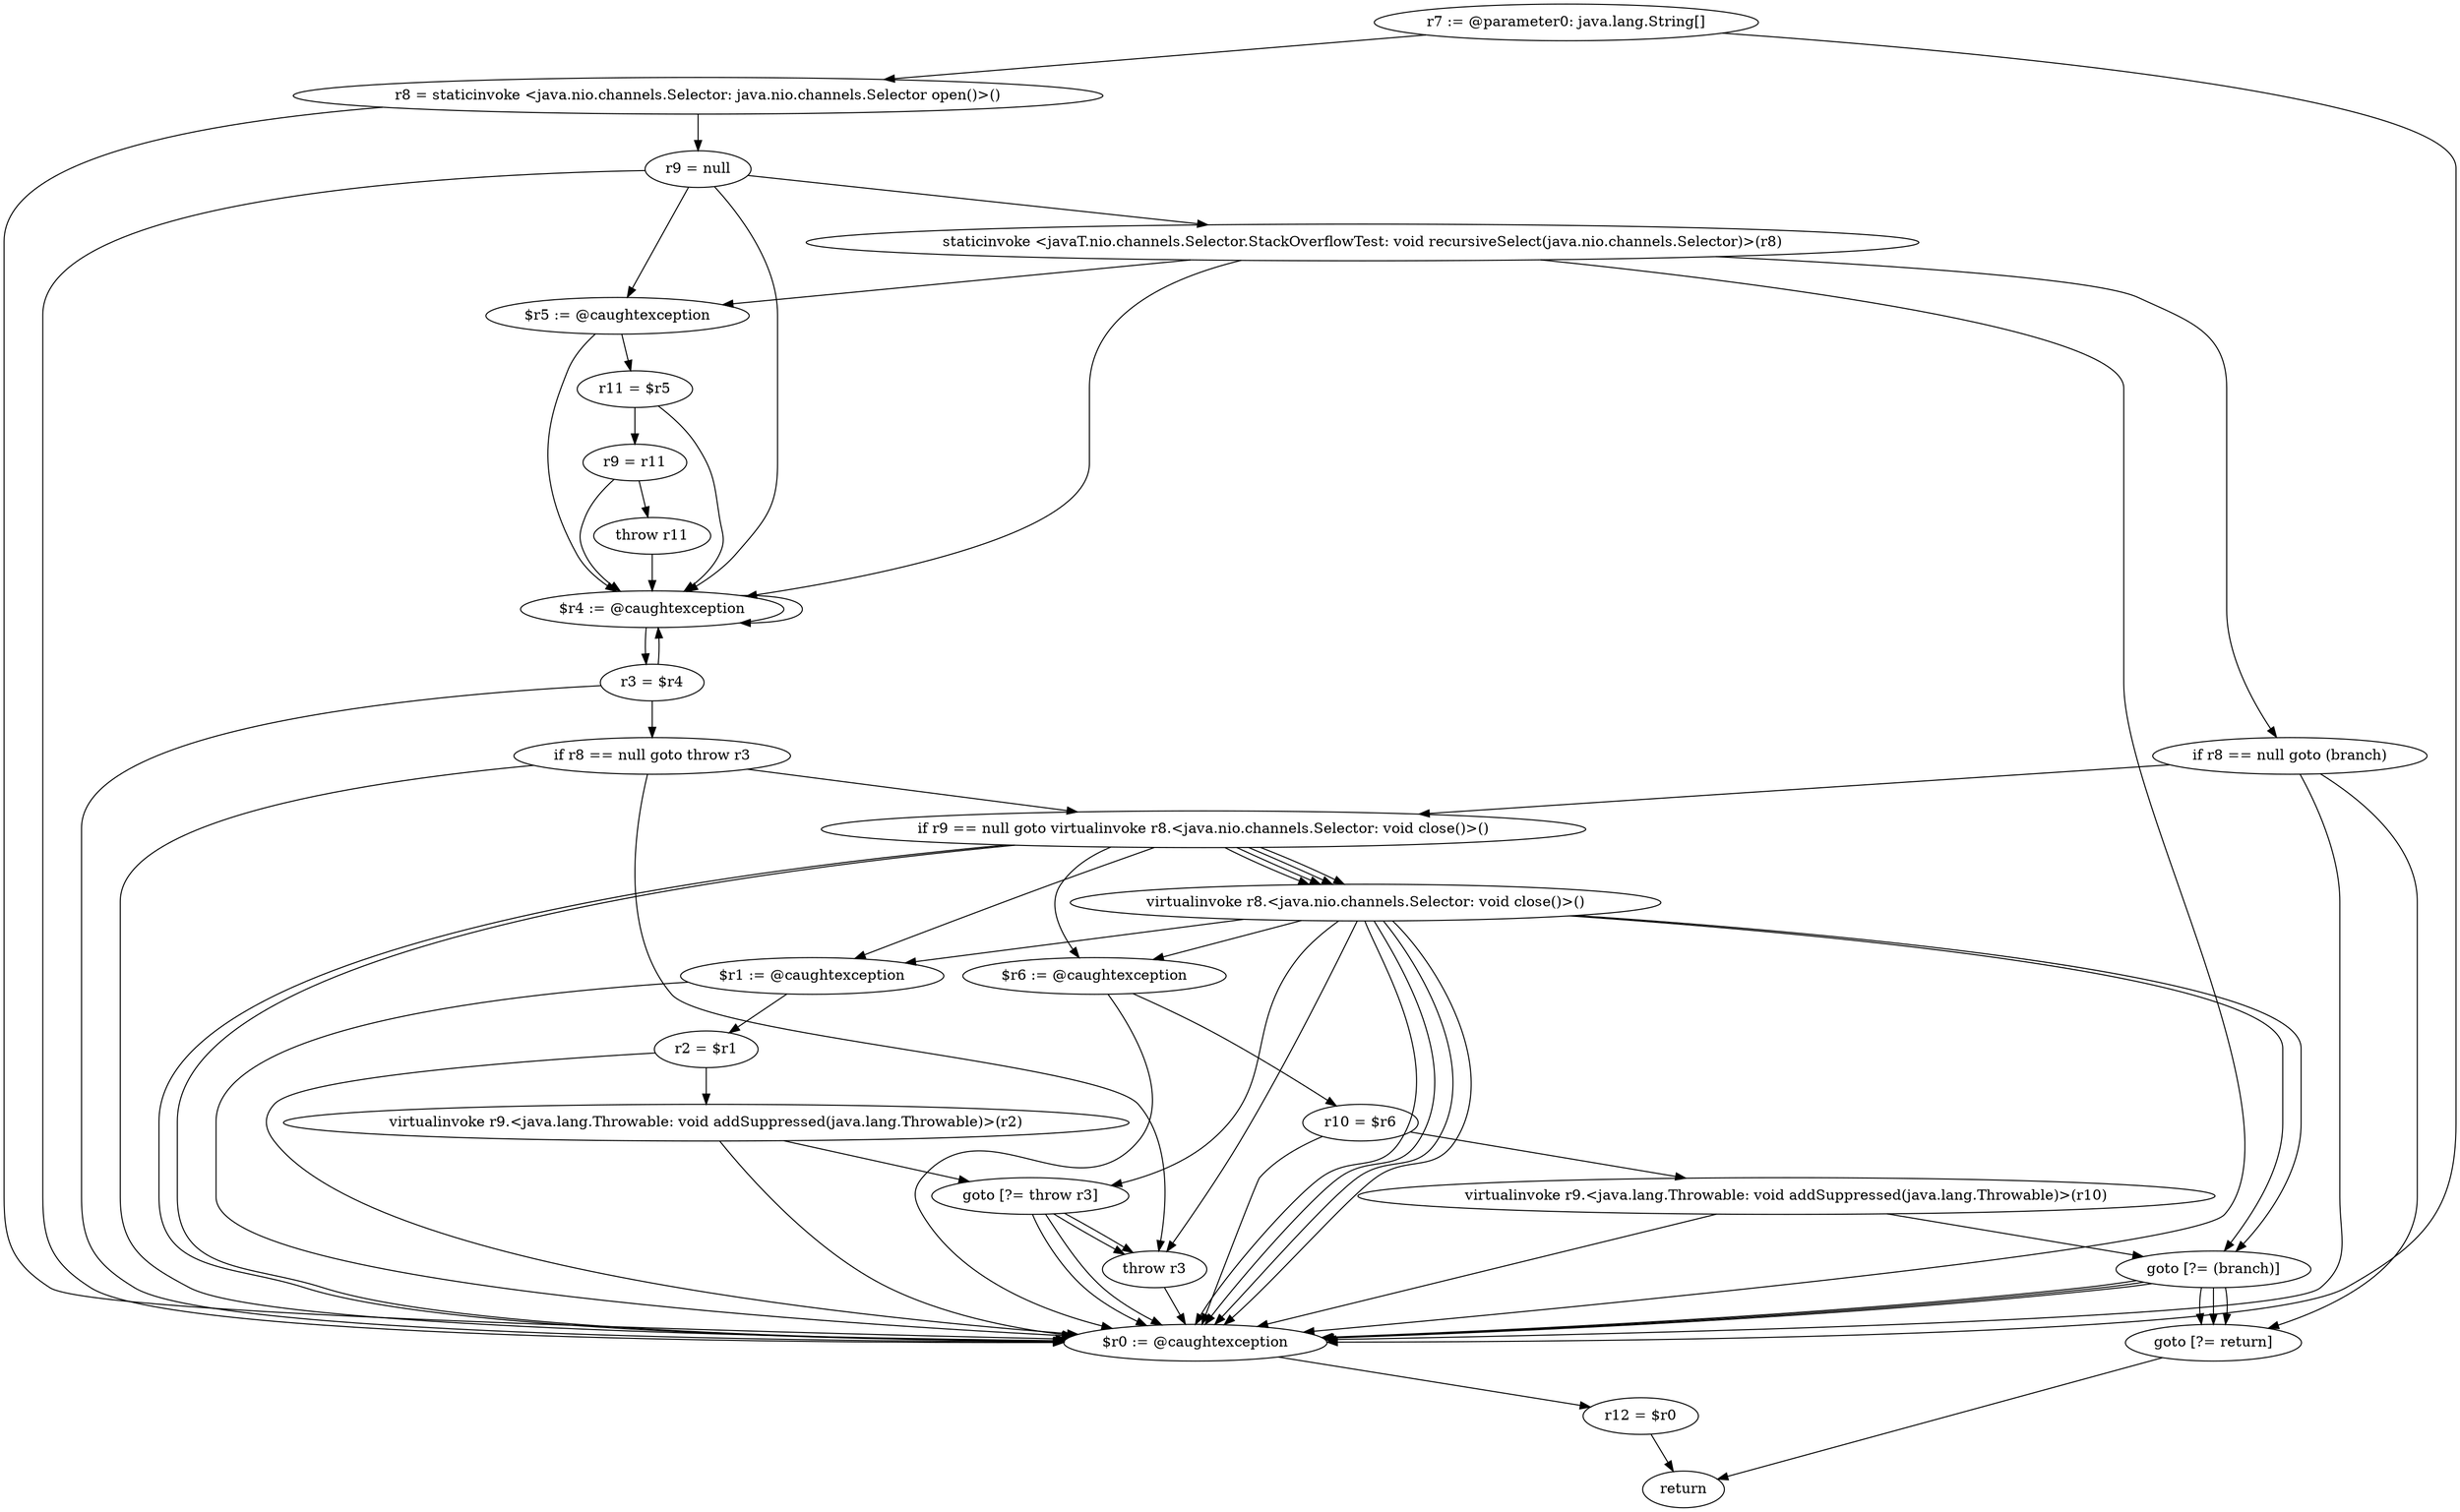 digraph "unitGraph" {
    "r7 := @parameter0: java.lang.String[]"
    "r8 = staticinvoke <java.nio.channels.Selector: java.nio.channels.Selector open()>()"
    "r9 = null"
    "staticinvoke <javaT.nio.channels.Selector.StackOverflowTest: void recursiveSelect(java.nio.channels.Selector)>(r8)"
    "if r8 == null goto (branch)"
    "if r9 == null goto virtualinvoke r8.<java.nio.channels.Selector: void close()>()"
    "virtualinvoke r8.<java.nio.channels.Selector: void close()>()"
    "goto [?= (branch)]"
    "$r6 := @caughtexception"
    "r10 = $r6"
    "virtualinvoke r9.<java.lang.Throwable: void addSuppressed(java.lang.Throwable)>(r10)"
    "$r5 := @caughtexception"
    "r11 = $r5"
    "r9 = r11"
    "throw r11"
    "$r4 := @caughtexception"
    "r3 = $r4"
    "if r8 == null goto throw r3"
    "goto [?= throw r3]"
    "$r1 := @caughtexception"
    "r2 = $r1"
    "virtualinvoke r9.<java.lang.Throwable: void addSuppressed(java.lang.Throwable)>(r2)"
    "throw r3"
    "goto [?= return]"
    "$r0 := @caughtexception"
    "r12 = $r0"
    "return"
    "r7 := @parameter0: java.lang.String[]"->"r8 = staticinvoke <java.nio.channels.Selector: java.nio.channels.Selector open()>()";
    "r7 := @parameter0: java.lang.String[]"->"$r0 := @caughtexception";
    "r8 = staticinvoke <java.nio.channels.Selector: java.nio.channels.Selector open()>()"->"r9 = null";
    "r8 = staticinvoke <java.nio.channels.Selector: java.nio.channels.Selector open()>()"->"$r0 := @caughtexception";
    "r9 = null"->"$r5 := @caughtexception";
    "r9 = null"->"$r0 := @caughtexception";
    "r9 = null"->"$r4 := @caughtexception";
    "r9 = null"->"staticinvoke <javaT.nio.channels.Selector.StackOverflowTest: void recursiveSelect(java.nio.channels.Selector)>(r8)";
    "staticinvoke <javaT.nio.channels.Selector.StackOverflowTest: void recursiveSelect(java.nio.channels.Selector)>(r8)"->"$r5 := @caughtexception";
    "staticinvoke <javaT.nio.channels.Selector.StackOverflowTest: void recursiveSelect(java.nio.channels.Selector)>(r8)"->"$r0 := @caughtexception";
    "staticinvoke <javaT.nio.channels.Selector.StackOverflowTest: void recursiveSelect(java.nio.channels.Selector)>(r8)"->"$r4 := @caughtexception";
    "staticinvoke <javaT.nio.channels.Selector.StackOverflowTest: void recursiveSelect(java.nio.channels.Selector)>(r8)"->"if r8 == null goto (branch)";
    "if r8 == null goto (branch)"->"if r9 == null goto virtualinvoke r8.<java.nio.channels.Selector: void close()>()";
    "if r8 == null goto (branch)"->"goto [?= return]";
    "if r8 == null goto (branch)"->"$r0 := @caughtexception";
    "if r9 == null goto virtualinvoke r8.<java.nio.channels.Selector: void close()>()"->"virtualinvoke r8.<java.nio.channels.Selector: void close()>()";
    "if r9 == null goto virtualinvoke r8.<java.nio.channels.Selector: void close()>()"->"virtualinvoke r8.<java.nio.channels.Selector: void close()>()";
    "if r9 == null goto virtualinvoke r8.<java.nio.channels.Selector: void close()>()"->"$r6 := @caughtexception";
    "if r9 == null goto virtualinvoke r8.<java.nio.channels.Selector: void close()>()"->"$r0 := @caughtexception";
    "virtualinvoke r8.<java.nio.channels.Selector: void close()>()"->"$r6 := @caughtexception";
    "virtualinvoke r8.<java.nio.channels.Selector: void close()>()"->"$r0 := @caughtexception";
    "virtualinvoke r8.<java.nio.channels.Selector: void close()>()"->"goto [?= (branch)]";
    "goto [?= (branch)]"->"goto [?= return]";
    "goto [?= (branch)]"->"$r0 := @caughtexception";
    "$r6 := @caughtexception"->"r10 = $r6";
    "$r6 := @caughtexception"->"$r0 := @caughtexception";
    "r10 = $r6"->"virtualinvoke r9.<java.lang.Throwable: void addSuppressed(java.lang.Throwable)>(r10)";
    "r10 = $r6"->"$r0 := @caughtexception";
    "virtualinvoke r9.<java.lang.Throwable: void addSuppressed(java.lang.Throwable)>(r10)"->"goto [?= (branch)]";
    "virtualinvoke r9.<java.lang.Throwable: void addSuppressed(java.lang.Throwable)>(r10)"->"$r0 := @caughtexception";
    "goto [?= (branch)]"->"goto [?= return]";
    "goto [?= (branch)]"->"$r0 := @caughtexception";
    "virtualinvoke r8.<java.nio.channels.Selector: void close()>()"->"goto [?= (branch)]";
    "virtualinvoke r8.<java.nio.channels.Selector: void close()>()"->"$r0 := @caughtexception";
    "goto [?= (branch)]"->"goto [?= return]";
    "goto [?= (branch)]"->"$r0 := @caughtexception";
    "$r5 := @caughtexception"->"r11 = $r5";
    "$r5 := @caughtexception"->"$r4 := @caughtexception";
    "r11 = $r5"->"r9 = r11";
    "r11 = $r5"->"$r4 := @caughtexception";
    "r9 = r11"->"throw r11";
    "r9 = r11"->"$r4 := @caughtexception";
    "throw r11"->"$r4 := @caughtexception";
    "$r4 := @caughtexception"->"r3 = $r4";
    "$r4 := @caughtexception"->"$r4 := @caughtexception";
    "r3 = $r4"->"$r4 := @caughtexception";
    "r3 = $r4"->"$r0 := @caughtexception";
    "r3 = $r4"->"if r8 == null goto throw r3";
    "if r8 == null goto throw r3"->"if r9 == null goto virtualinvoke r8.<java.nio.channels.Selector: void close()>()";
    "if r8 == null goto throw r3"->"throw r3";
    "if r8 == null goto throw r3"->"$r0 := @caughtexception";
    "if r9 == null goto virtualinvoke r8.<java.nio.channels.Selector: void close()>()"->"virtualinvoke r8.<java.nio.channels.Selector: void close()>()";
    "if r9 == null goto virtualinvoke r8.<java.nio.channels.Selector: void close()>()"->"virtualinvoke r8.<java.nio.channels.Selector: void close()>()";
    "if r9 == null goto virtualinvoke r8.<java.nio.channels.Selector: void close()>()"->"$r1 := @caughtexception";
    "if r9 == null goto virtualinvoke r8.<java.nio.channels.Selector: void close()>()"->"$r0 := @caughtexception";
    "virtualinvoke r8.<java.nio.channels.Selector: void close()>()"->"$r1 := @caughtexception";
    "virtualinvoke r8.<java.nio.channels.Selector: void close()>()"->"$r0 := @caughtexception";
    "virtualinvoke r8.<java.nio.channels.Selector: void close()>()"->"goto [?= throw r3]";
    "goto [?= throw r3]"->"throw r3";
    "goto [?= throw r3]"->"$r0 := @caughtexception";
    "$r1 := @caughtexception"->"r2 = $r1";
    "$r1 := @caughtexception"->"$r0 := @caughtexception";
    "r2 = $r1"->"virtualinvoke r9.<java.lang.Throwable: void addSuppressed(java.lang.Throwable)>(r2)";
    "r2 = $r1"->"$r0 := @caughtexception";
    "virtualinvoke r9.<java.lang.Throwable: void addSuppressed(java.lang.Throwable)>(r2)"->"goto [?= throw r3]";
    "virtualinvoke r9.<java.lang.Throwable: void addSuppressed(java.lang.Throwable)>(r2)"->"$r0 := @caughtexception";
    "goto [?= throw r3]"->"throw r3";
    "goto [?= throw r3]"->"$r0 := @caughtexception";
    "virtualinvoke r8.<java.nio.channels.Selector: void close()>()"->"throw r3";
    "virtualinvoke r8.<java.nio.channels.Selector: void close()>()"->"$r0 := @caughtexception";
    "throw r3"->"$r0 := @caughtexception";
    "goto [?= return]"->"return";
    "$r0 := @caughtexception"->"r12 = $r0";
    "r12 = $r0"->"return";
}
